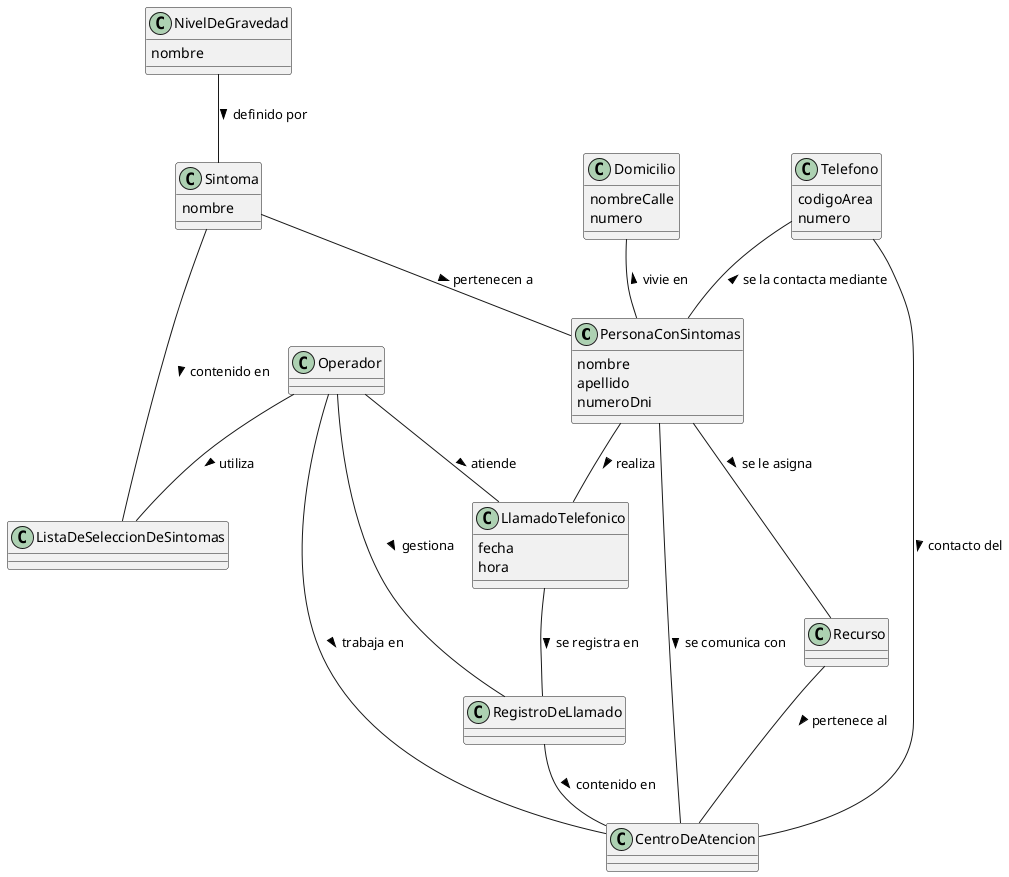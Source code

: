 @startuml modelo de dominio

class PersonaConSintomas{
    nombre
    apellido
    numeroDni
}

class CentroDeAtencion{}
class LlamadoTelefonico{
    fecha
    hora
}
class Operador{}
class RegistroDeLlamado{}
class ListaDeSeleccionDeSintomas{}
class Sintoma{
    nombre
}
class NivelDeGravedad{
    nombre
}
class Recurso{}

class Telefono{
    codigoArea
    numero
}

class Domicilio{
    nombreCalle
    numero
}

'asociaciones'

Sintoma -- PersonaConSintomas: pertenecen a >
Sintoma -- ListaDeSeleccionDeSintomas: contenido en >
RegistroDeLlamado -- CentroDeAtencion: contenido en >

LlamadoTelefonico -- RegistroDeLlamado: se registra en >

Operador -- CentroDeAtencion: trabaja en >
Operador -- RegistroDeLlamado: gestiona >
Operador -- ListaDeSeleccionDeSintomas: utiliza >

PersonaConSintomas -- LlamadoTelefonico: realiza >
Operador -- LlamadoTelefonico: atiende >
NivelDeGravedad -- Sintoma: definido por >


Recurso -- CentroDeAtencion: pertenece al >
PersonaConSintomas -- Recurso: se le asigna >
PersonaConSintomas -- CentroDeAtencion: se comunica con >

Domicilio -- PersonaConSintomas: vivie en <
Telefono -- PersonaConSintomas: se la contacta mediante <
Telefono -- CentroDeAtencion: contacto del >

@enduml